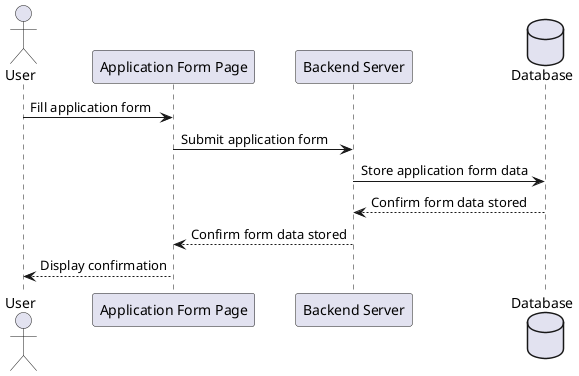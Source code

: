 ; filepath: /home/slightlywind/Repositories/Legacy/SWD392/sequence_diagrams/fill_application_form.puml
@startuml
actor User
participant "Application Form Page" as ApplicationFormPage
participant "Backend Server" as BackendServer
database Database

User -> ApplicationFormPage: Fill application form
ApplicationFormPage -> BackendServer: Submit application form
BackendServer -> Database: Store application form data
Database --> BackendServer: Confirm form data stored
BackendServer --> ApplicationFormPage: Confirm form data stored
ApplicationFormPage --> User: Display confirmation
@enduml